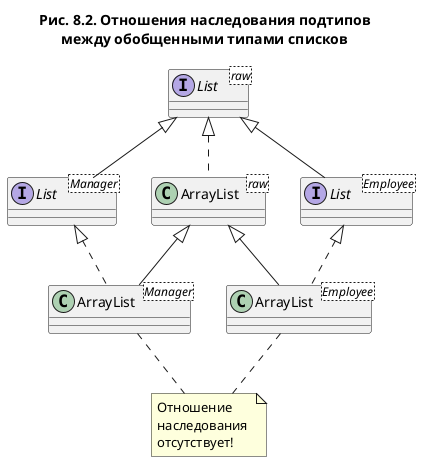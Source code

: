 @startuml
title
Рис. 8.2. Отношения наследования подтипов
между обобщенными типами списков
end title

interface "List <raw>" as interface1
interface "List <Manager>" as interface2
interface "List <Employee>" as interface3

interface1 <|-- interface2
interface1 <|-- interface3

class "ArrayList<raw>"  as class1
class "ArrayList<Manager>" as class2
class "ArrayList<Employee>" as class3

interface1 <|..class1
interface2 <|..class2
interface3 <|..class3
class1 <|-- class2
class1 <|-- class3

note "Отношение \nнаследования \nотсутствует!" as N1

class2..N1
class3..N1


@enduml